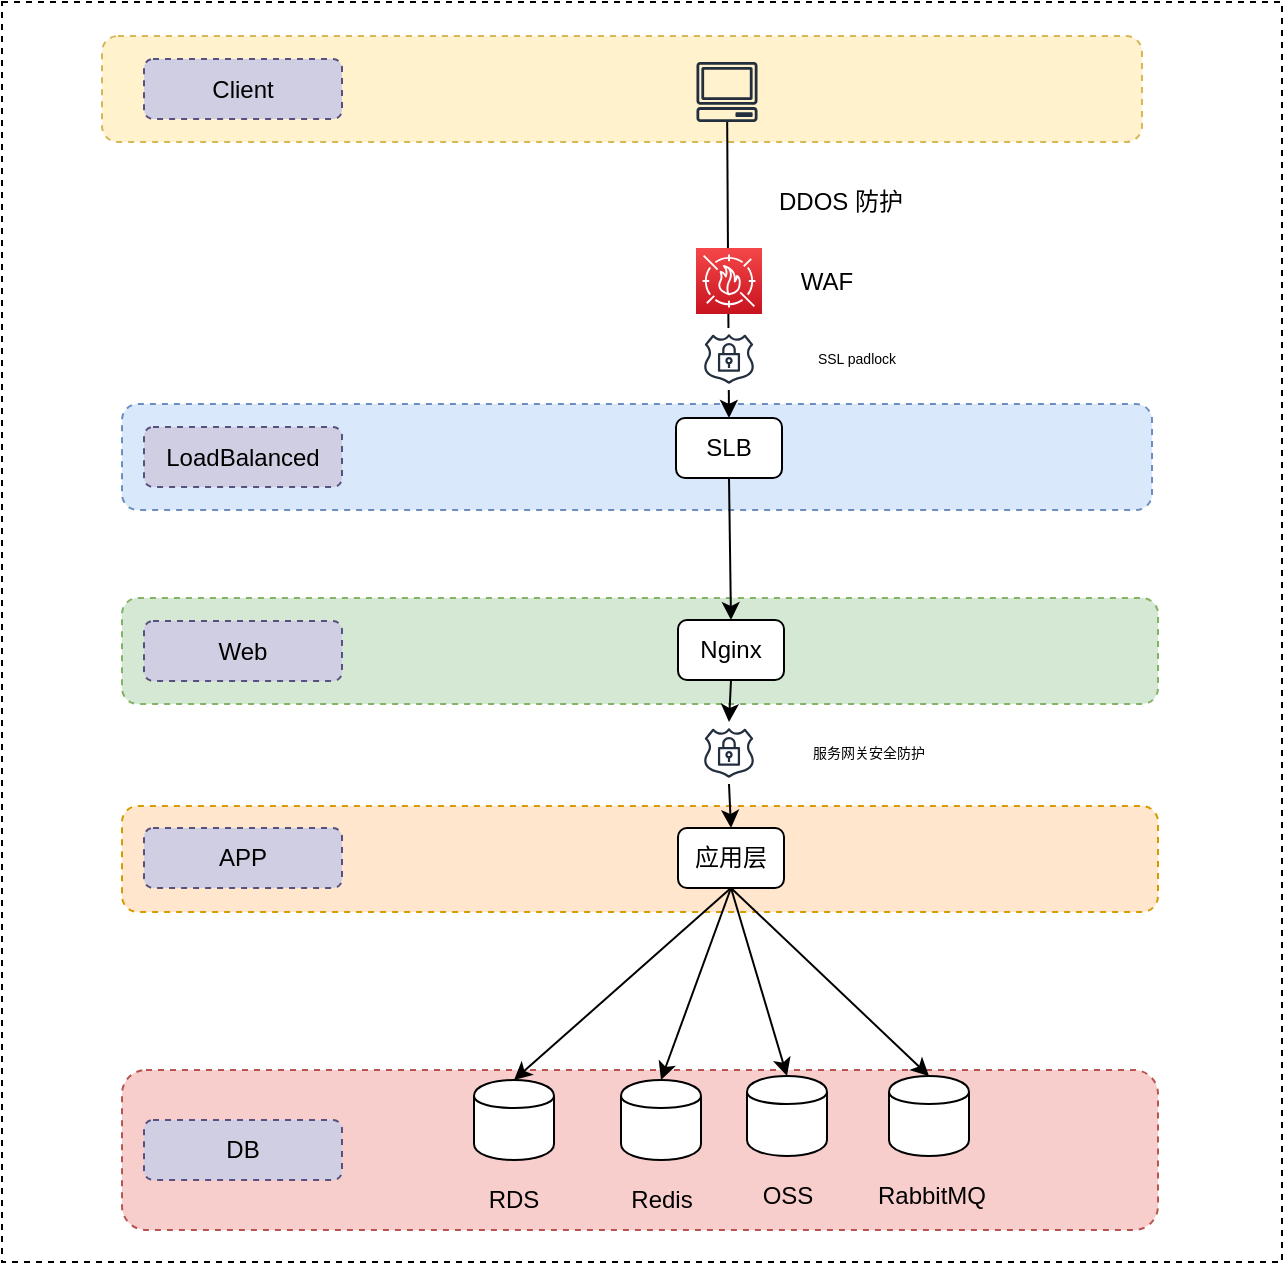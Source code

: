 <mxfile version="12.2.6" type="github" pages="1">
  <diagram id="nbEE-CBh3rNw5DolyWKX" name="Page-1">
    <mxGraphModel dx="2306" dy="1131" grid="1" gridSize="10" guides="1" tooltips="1" connect="1" arrows="1" fold="1" page="1" pageScale="1" pageWidth="827" pageHeight="1169" math="0" shadow="0">
      <root>
        <mxCell id="0"/>
        <mxCell id="1" parent="0"/>
        <mxCell id="W1braK7Zxa0GBZtuupTI-1" value="" style="rounded=0;whiteSpace=wrap;html=1;dashed=1;" parent="1" vertex="1">
          <mxGeometry x="20" y="80" width="640" height="630" as="geometry"/>
        </mxCell>
        <mxCell id="W1braK7Zxa0GBZtuupTI-2" value="" style="rounded=1;whiteSpace=wrap;html=1;dashed=1;fillColor=#fff2cc;strokeColor=#d6b656;" parent="1" vertex="1">
          <mxGeometry x="70" y="97" width="520" height="53" as="geometry"/>
        </mxCell>
        <mxCell id="W1braK7Zxa0GBZtuupTI-3" value="" style="rounded=1;whiteSpace=wrap;html=1;dashed=1;fillColor=#dae8fc;strokeColor=#6c8ebf;" parent="1" vertex="1">
          <mxGeometry x="80" y="281" width="515" height="53" as="geometry"/>
        </mxCell>
        <mxCell id="W1braK7Zxa0GBZtuupTI-4" value="" style="rounded=1;whiteSpace=wrap;html=1;dashed=1;fillColor=#d5e8d4;strokeColor=#82b366;" parent="1" vertex="1">
          <mxGeometry x="80" y="378" width="518" height="53" as="geometry"/>
        </mxCell>
        <mxCell id="W1braK7Zxa0GBZtuupTI-5" value="" style="rounded=1;whiteSpace=wrap;html=1;dashed=1;fillColor=#ffe6cc;strokeColor=#d79b00;" parent="1" vertex="1">
          <mxGeometry x="80" y="482" width="518" height="53" as="geometry"/>
        </mxCell>
        <mxCell id="W1braK7Zxa0GBZtuupTI-6" value="" style="rounded=1;whiteSpace=wrap;html=1;dashed=1;fillColor=#f8cecc;strokeColor=#b85450;" parent="1" vertex="1">
          <mxGeometry x="80" y="614" width="518" height="80" as="geometry"/>
        </mxCell>
        <mxCell id="u-Semw3MlkJ_myNkFAuX-2" value="" style="outlineConnect=0;fontColor=#232F3E;gradientColor=none;fillColor=#232F3E;strokeColor=none;dashed=0;verticalLabelPosition=bottom;verticalAlign=top;align=center;html=1;fontSize=12;fontStyle=0;aspect=fixed;pointerEvents=1;shape=mxgraph.aws4.client;" parent="1" vertex="1">
          <mxGeometry x="367" y="110" width="31" height="30" as="geometry"/>
        </mxCell>
        <mxCell id="u-Semw3MlkJ_myNkFAuX-3" value="SLB" style="rounded=1;whiteSpace=wrap;html=1;" parent="1" vertex="1">
          <mxGeometry x="357" y="288" width="53" height="30" as="geometry"/>
        </mxCell>
        <mxCell id="u-Semw3MlkJ_myNkFAuX-5" value="Nginx" style="rounded=1;whiteSpace=wrap;html=1;" parent="1" vertex="1">
          <mxGeometry x="358" y="389" width="53" height="30" as="geometry"/>
        </mxCell>
        <mxCell id="u-Semw3MlkJ_myNkFAuX-6" value="" style="endArrow=classic;html=1;entryX=0.5;entryY=0;entryDx=0;entryDy=0;exitX=0.5;exitY=1;exitDx=0;exitDy=0;" parent="1" source="u-Semw3MlkJ_myNkFAuX-3" target="u-Semw3MlkJ_myNkFAuX-5" edge="1">
          <mxGeometry width="50" height="50" relative="1" as="geometry">
            <mxPoint x="393.5" y="234" as="sourcePoint"/>
            <mxPoint x="393.5" y="298" as="targetPoint"/>
          </mxGeometry>
        </mxCell>
        <mxCell id="u-Semw3MlkJ_myNkFAuX-8" value="应用层" style="rounded=1;whiteSpace=wrap;html=1;" parent="1" vertex="1">
          <mxGeometry x="358" y="493" width="53" height="30" as="geometry"/>
        </mxCell>
        <mxCell id="u-Semw3MlkJ_myNkFAuX-9" value="" style="shape=cylinder;whiteSpace=wrap;html=1;boundedLbl=1;backgroundOutline=1;" parent="1" vertex="1">
          <mxGeometry x="256" y="619" width="40" height="40" as="geometry"/>
        </mxCell>
        <mxCell id="u-Semw3MlkJ_myNkFAuX-10" value="RDS" style="text;html=1;strokeColor=none;fillColor=none;align=center;verticalAlign=middle;whiteSpace=wrap;rounded=0;" parent="1" vertex="1">
          <mxGeometry x="256" y="669" width="40" height="20" as="geometry"/>
        </mxCell>
        <mxCell id="u-Semw3MlkJ_myNkFAuX-11" value="" style="shape=cylinder;whiteSpace=wrap;html=1;boundedLbl=1;backgroundOutline=1;" parent="1" vertex="1">
          <mxGeometry x="329.5" y="619" width="40" height="40" as="geometry"/>
        </mxCell>
        <mxCell id="u-Semw3MlkJ_myNkFAuX-12" value="Redis" style="text;html=1;strokeColor=none;fillColor=none;align=center;verticalAlign=middle;whiteSpace=wrap;rounded=0;" parent="1" vertex="1">
          <mxGeometry x="329.5" y="669" width="40" height="20" as="geometry"/>
        </mxCell>
        <mxCell id="u-Semw3MlkJ_myNkFAuX-15" value="" style="shape=cylinder;whiteSpace=wrap;html=1;boundedLbl=1;backgroundOutline=1;" parent="1" vertex="1">
          <mxGeometry x="392.5" y="617" width="40" height="40" as="geometry"/>
        </mxCell>
        <mxCell id="u-Semw3MlkJ_myNkFAuX-16" value="OSS" style="text;html=1;strokeColor=none;fillColor=none;align=center;verticalAlign=middle;whiteSpace=wrap;rounded=0;" parent="1" vertex="1">
          <mxGeometry x="392.5" y="667" width="40" height="20" as="geometry"/>
        </mxCell>
        <mxCell id="u-Semw3MlkJ_myNkFAuX-17" value="" style="endArrow=classic;html=1;entryX=0.5;entryY=0;entryDx=0;entryDy=0;exitX=0.5;exitY=1;exitDx=0;exitDy=0;" parent="1" source="Vt5LkwYackiUHX5xToLh-1" target="u-Semw3MlkJ_myNkFAuX-8" edge="1">
          <mxGeometry width="50" height="50" relative="1" as="geometry">
            <mxPoint x="393.5" y="328" as="sourcePoint"/>
            <mxPoint x="393.5" y="384" as="targetPoint"/>
          </mxGeometry>
        </mxCell>
        <mxCell id="u-Semw3MlkJ_myNkFAuX-18" value="" style="endArrow=classic;html=1;entryX=0.5;entryY=0;entryDx=0;entryDy=0;exitX=0.5;exitY=1;exitDx=0;exitDy=0;" parent="1" source="u-Semw3MlkJ_myNkFAuX-8" target="u-Semw3MlkJ_myNkFAuX-9" edge="1">
          <mxGeometry width="50" height="50" relative="1" as="geometry">
            <mxPoint x="393.5" y="414" as="sourcePoint"/>
            <mxPoint x="393.5" y="488" as="targetPoint"/>
          </mxGeometry>
        </mxCell>
        <mxCell id="u-Semw3MlkJ_myNkFAuX-19" value="" style="endArrow=classic;html=1;entryX=0.5;entryY=0;entryDx=0;entryDy=0;exitX=0.5;exitY=1;exitDx=0;exitDy=0;" parent="1" source="u-Semw3MlkJ_myNkFAuX-8" target="u-Semw3MlkJ_myNkFAuX-11" edge="1">
          <mxGeometry width="50" height="50" relative="1" as="geometry">
            <mxPoint x="380" y="514" as="sourcePoint"/>
            <mxPoint x="218" y="572" as="targetPoint"/>
          </mxGeometry>
        </mxCell>
        <mxCell id="u-Semw3MlkJ_myNkFAuX-21" value="" style="endArrow=classic;html=1;entryX=0.5;entryY=0;entryDx=0;entryDy=0;exitX=0.5;exitY=1;exitDx=0;exitDy=0;" parent="1" source="u-Semw3MlkJ_myNkFAuX-8" target="u-Semw3MlkJ_myNkFAuX-15" edge="1">
          <mxGeometry width="50" height="50" relative="1" as="geometry">
            <mxPoint x="393.5" y="518" as="sourcePoint"/>
            <mxPoint x="450.5" y="572" as="targetPoint"/>
          </mxGeometry>
        </mxCell>
        <mxCell id="u-Semw3MlkJ_myNkFAuX-22" value="" style="shape=cylinder;whiteSpace=wrap;html=1;boundedLbl=1;backgroundOutline=1;" parent="1" vertex="1">
          <mxGeometry x="463.5" y="617" width="40" height="40" as="geometry"/>
        </mxCell>
        <mxCell id="u-Semw3MlkJ_myNkFAuX-23" value="RabbitMQ" style="text;html=1;strokeColor=none;fillColor=none;align=center;verticalAlign=middle;whiteSpace=wrap;rounded=0;" parent="1" vertex="1">
          <mxGeometry x="464.5" y="667" width="40" height="20" as="geometry"/>
        </mxCell>
        <mxCell id="u-Semw3MlkJ_myNkFAuX-24" value="" style="endArrow=classic;html=1;entryX=0.5;entryY=0;entryDx=0;entryDy=0;exitX=0.5;exitY=1;exitDx=0;exitDy=0;" parent="1" source="u-Semw3MlkJ_myNkFAuX-8" target="u-Semw3MlkJ_myNkFAuX-22" edge="1">
          <mxGeometry width="50" height="50" relative="1" as="geometry">
            <mxPoint x="390" y="504" as="sourcePoint"/>
            <mxPoint x="529" y="572" as="targetPoint"/>
          </mxGeometry>
        </mxCell>
        <mxCell id="u-Semw3MlkJ_myNkFAuX-31" value="" style="endArrow=classic;html=1;entryX=0.5;entryY=0;entryDx=0;entryDy=0;" parent="1" source="u-Semw3MlkJ_myNkFAuX-2" target="u-Semw3MlkJ_myNkFAuX-3" edge="1">
          <mxGeometry width="50" height="50" relative="1" as="geometry">
            <mxPoint x="383.5" y="181" as="sourcePoint"/>
            <mxPoint x="381.5" y="150" as="targetPoint"/>
          </mxGeometry>
        </mxCell>
        <mxCell id="u-Semw3MlkJ_myNkFAuX-29" value="" style="outlineConnect=0;fontColor=#232F3E;gradientColor=none;strokeColor=#232F3E;fillColor=#ffffff;dashed=0;verticalLabelPosition=bottom;verticalAlign=top;align=center;html=1;fontSize=7;fontStyle=0;aspect=fixed;shape=mxgraph.aws4.resourceIcon;resIcon=mxgraph.aws4.ssl_padlock;" parent="1" vertex="1">
          <mxGeometry x="368" y="243" width="31" height="31" as="geometry"/>
        </mxCell>
        <mxCell id="u-Semw3MlkJ_myNkFAuX-50" value="SSL padlock&lt;br&gt;" style="text;html=1;strokeColor=none;fillColor=none;align=center;verticalAlign=middle;whiteSpace=wrap;rounded=0;fontSize=7;" parent="1" vertex="1">
          <mxGeometry x="397" y="249.5" width="101" height="18" as="geometry"/>
        </mxCell>
        <mxCell id="W1braK7Zxa0GBZtuupTI-10" value="" style="shape=image;html=1;verticalAlign=top;verticalLabelPosition=bottom;labelBackgroundColor=#ffffff;imageAspect=0;aspect=fixed;image=https://cdn2.iconfinder.com/data/icons/whcompare-servers-web-hosting/50/ddos-protection-128.png;dashed=1;" parent="1" vertex="1">
          <mxGeometry x="368" y="153" width="40" height="40" as="geometry"/>
        </mxCell>
        <mxCell id="W1braK7Zxa0GBZtuupTI-11" value="" style="outlineConnect=0;fontColor=#232F3E;gradientColor=#F54749;gradientDirection=north;fillColor=#C7131F;strokeColor=#ffffff;dashed=0;verticalLabelPosition=bottom;verticalAlign=top;align=center;html=1;fontSize=12;fontStyle=0;aspect=fixed;shape=mxgraph.aws4.resourceIcon;resIcon=mxgraph.aws4.waf;" parent="1" vertex="1">
          <mxGeometry x="367" y="203" width="33" height="33" as="geometry"/>
        </mxCell>
        <mxCell id="W1braK7Zxa0GBZtuupTI-12" value="DDOS 防护" style="text;html=1;strokeColor=none;fillColor=none;align=center;verticalAlign=middle;whiteSpace=wrap;rounded=0;dashed=1;" parent="1" vertex="1">
          <mxGeometry x="400" y="170" width="79" height="20" as="geometry"/>
        </mxCell>
        <mxCell id="W1braK7Zxa0GBZtuupTI-13" value="WAF" style="text;html=1;strokeColor=none;fillColor=none;align=center;verticalAlign=middle;whiteSpace=wrap;rounded=0;dashed=1;" parent="1" vertex="1">
          <mxGeometry x="392.5" y="210" width="79" height="20" as="geometry"/>
        </mxCell>
        <mxCell id="W1braK7Zxa0GBZtuupTI-15" value="Client" style="rounded=1;whiteSpace=wrap;html=1;dashed=1;fillColor=#d0cee2;strokeColor=#56517e;" parent="1" vertex="1">
          <mxGeometry x="91" y="108.5" width="99" height="30" as="geometry"/>
        </mxCell>
        <mxCell id="W1braK7Zxa0GBZtuupTI-16" value="LoadBalanced" style="rounded=1;whiteSpace=wrap;html=1;dashed=1;fillColor=#d0cee2;strokeColor=#56517e;" parent="1" vertex="1">
          <mxGeometry x="91" y="292.5" width="99" height="30" as="geometry"/>
        </mxCell>
        <mxCell id="W1braK7Zxa0GBZtuupTI-17" value="Web" style="rounded=1;whiteSpace=wrap;html=1;dashed=1;fillColor=#d0cee2;strokeColor=#56517e;" parent="1" vertex="1">
          <mxGeometry x="91" y="389.5" width="99" height="30" as="geometry"/>
        </mxCell>
        <mxCell id="W1braK7Zxa0GBZtuupTI-18" value="APP" style="rounded=1;whiteSpace=wrap;html=1;dashed=1;fillColor=#d0cee2;strokeColor=#56517e;" parent="1" vertex="1">
          <mxGeometry x="91" y="493" width="99" height="30" as="geometry"/>
        </mxCell>
        <mxCell id="W1braK7Zxa0GBZtuupTI-19" value="DB" style="rounded=1;whiteSpace=wrap;html=1;dashed=1;fillColor=#d0cee2;strokeColor=#56517e;" parent="1" vertex="1">
          <mxGeometry x="91" y="639" width="99" height="30" as="geometry"/>
        </mxCell>
        <mxCell id="Vt5LkwYackiUHX5xToLh-1" value="" style="outlineConnect=0;fontColor=#232F3E;gradientColor=none;strokeColor=#232F3E;fillColor=#ffffff;dashed=0;verticalLabelPosition=bottom;verticalAlign=top;align=center;html=1;fontSize=7;fontStyle=0;aspect=fixed;shape=mxgraph.aws4.resourceIcon;resIcon=mxgraph.aws4.ssl_padlock;" vertex="1" parent="1">
          <mxGeometry x="368" y="440" width="31" height="31" as="geometry"/>
        </mxCell>
        <mxCell id="Vt5LkwYackiUHX5xToLh-2" value="" style="endArrow=classic;html=1;entryX=0.5;entryY=0;entryDx=0;entryDy=0;exitX=0.5;exitY=1;exitDx=0;exitDy=0;" edge="1" parent="1" source="u-Semw3MlkJ_myNkFAuX-5" target="Vt5LkwYackiUHX5xToLh-1">
          <mxGeometry width="50" height="50" relative="1" as="geometry">
            <mxPoint x="384.5" y="419" as="sourcePoint"/>
            <mxPoint x="384.5" y="493" as="targetPoint"/>
          </mxGeometry>
        </mxCell>
        <mxCell id="Vt5LkwYackiUHX5xToLh-3" value="服务网关安全防护" style="text;html=1;strokeColor=none;fillColor=none;align=center;verticalAlign=middle;whiteSpace=wrap;rounded=0;fontSize=7;" vertex="1" parent="1">
          <mxGeometry x="402.5" y="446.5" width="101" height="18" as="geometry"/>
        </mxCell>
      </root>
    </mxGraphModel>
  </diagram>
</mxfile>
